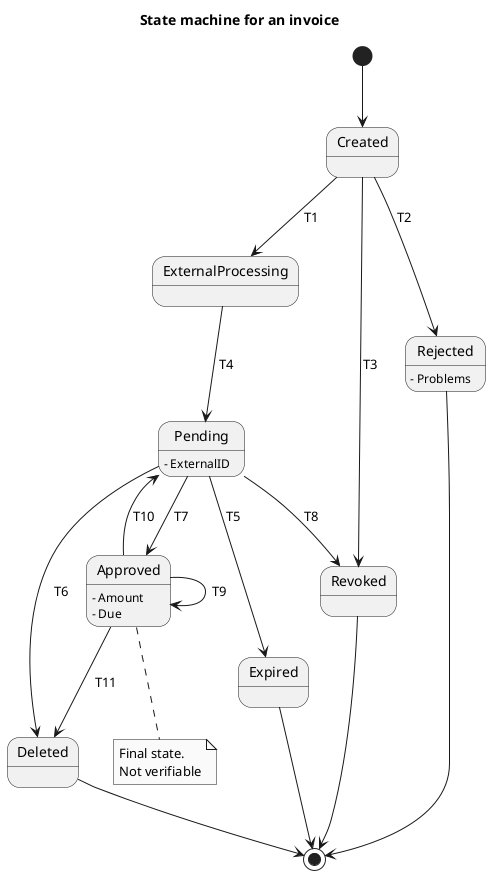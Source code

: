 @startuml
skinparam monochrome true

Title State machine for an invoice

[*] --> Created
Created --> ExternalProcessing : T1
Created --> Rejected : T2
Created --> Revoked : T3

ExternalProcessing --> Pending : T4

Pending --> Expired : T5
Pending --> Deleted : T6
Pending --> Approved : T7
Pending --> Revoked : T8
Approved --> Approved : T9
Approved --> Pending : T10
Approved --> Deleted : T11
Expired --> [*]
Revoked --> [*]
Deleted --> [*]
Rejected --> [*]

Pending : - ExternalID
Approved : - Amount\n- Due
Rejected : - Problems

note bottom of Approved
    Final state.
    Not verifiable
end note

@enduml